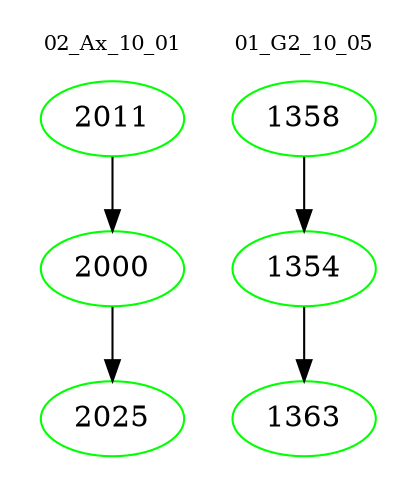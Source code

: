 digraph{
subgraph cluster_0 {
color = white
label = "02_Ax_10_01";
fontsize=10;
T0_2011 [label="2011", color="green"]
T0_2011 -> T0_2000 [color="black"]
T0_2000 [label="2000", color="green"]
T0_2000 -> T0_2025 [color="black"]
T0_2025 [label="2025", color="green"]
}
subgraph cluster_1 {
color = white
label = "01_G2_10_05";
fontsize=10;
T1_1358 [label="1358", color="green"]
T1_1358 -> T1_1354 [color="black"]
T1_1354 [label="1354", color="green"]
T1_1354 -> T1_1363 [color="black"]
T1_1363 [label="1363", color="green"]
}
}
